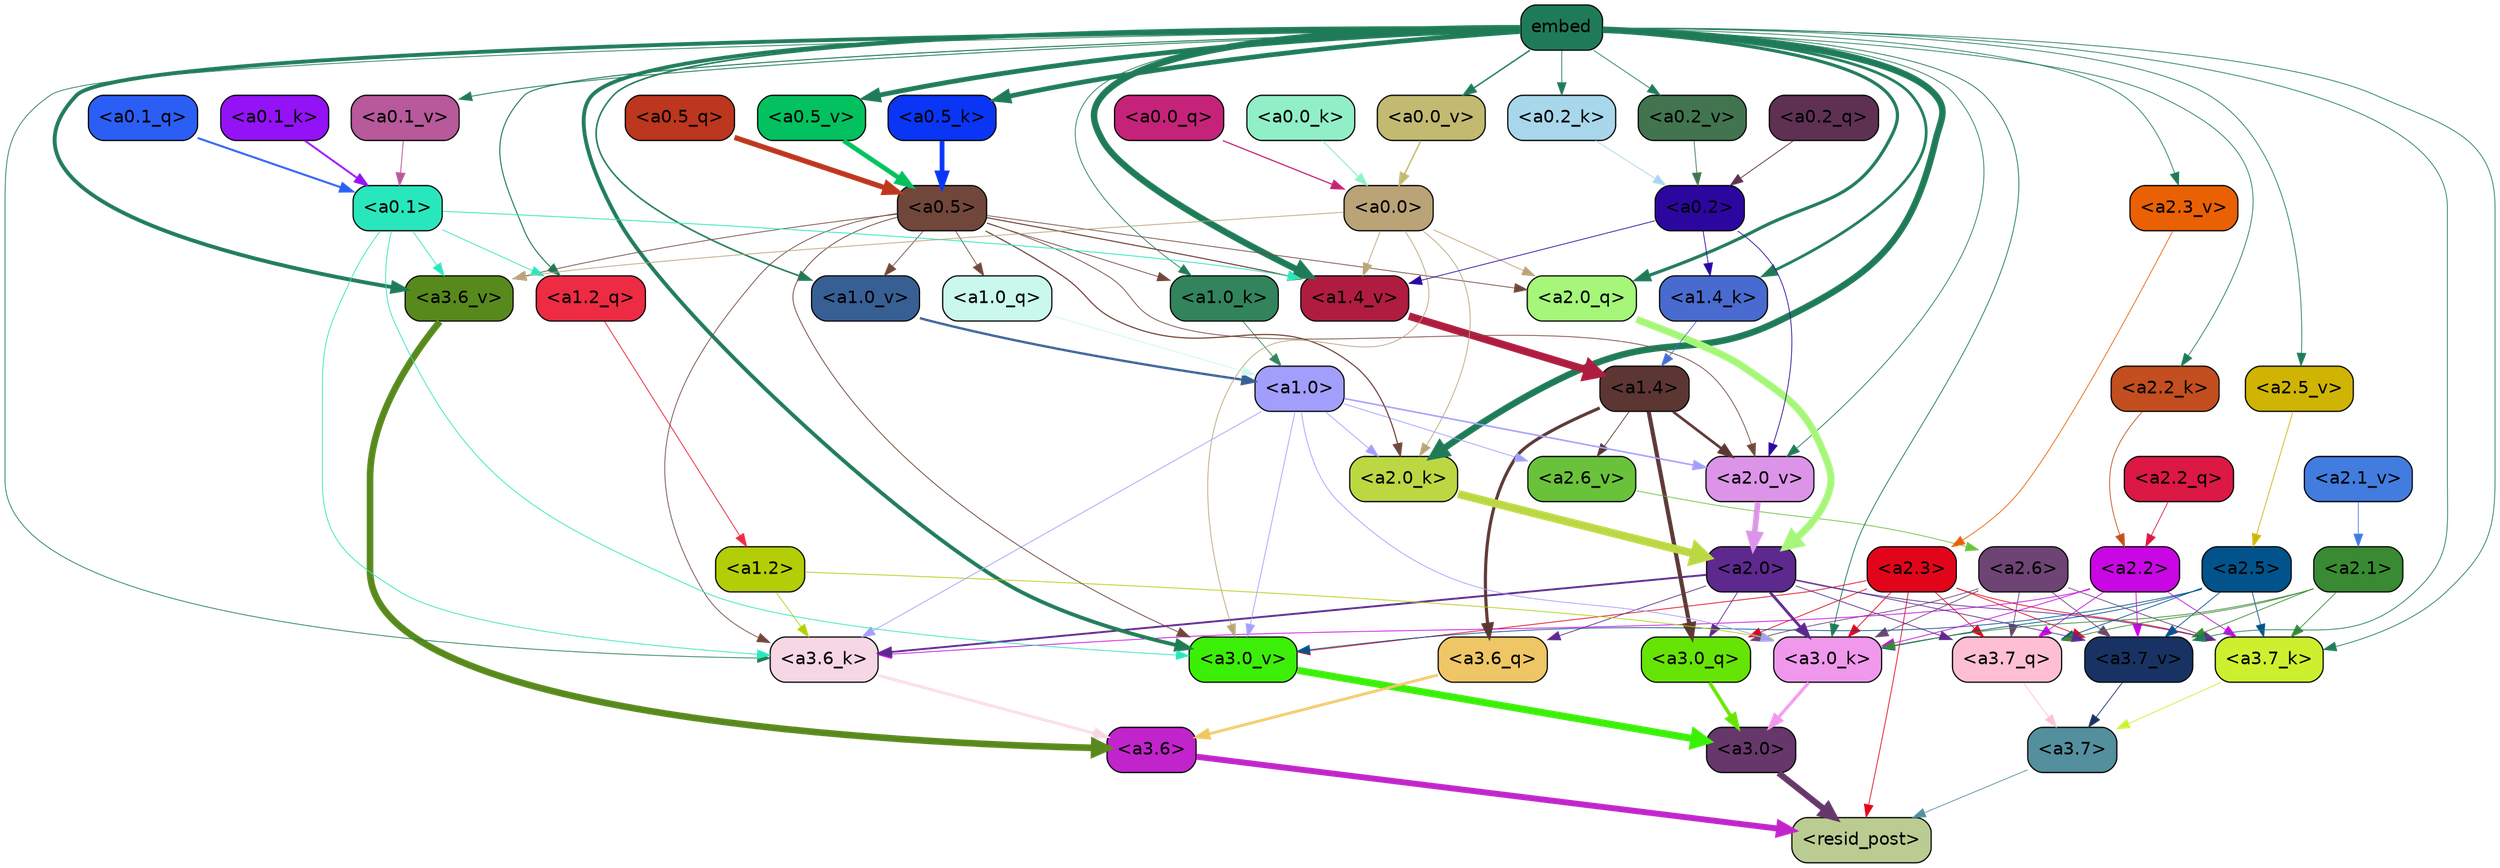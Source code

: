 strict digraph "" {
	graph [bgcolor=transparent,
		layout=dot,
		overlap=false,
		splines=true
	];
	"<a3.7>"	[color=black,
		fillcolor="#548f9e",
		fontname=Helvetica,
		shape=box,
		style="filled, rounded"];
	"<resid_post>"	[color=black,
		fillcolor="#bbcc92",
		fontname=Helvetica,
		shape=box,
		style="filled, rounded"];
	"<a3.7>" -> "<resid_post>"	[color="#548f9e",
		penwidth=0.6];
	"<a3.6>"	[color=black,
		fillcolor="#c124cb",
		fontname=Helvetica,
		shape=box,
		style="filled, rounded"];
	"<a3.6>" -> "<resid_post>"	[color="#c124cb",
		penwidth=4.7534414529800415];
	"<a3.0>"	[color=black,
		fillcolor="#66376a",
		fontname=Helvetica,
		shape=box,
		style="filled, rounded"];
	"<a3.0>" -> "<resid_post>"	[color="#66376a",
		penwidth=4.898576855659485];
	"<a2.3>"	[color=black,
		fillcolor="#e2051a",
		fontname=Helvetica,
		shape=box,
		style="filled, rounded"];
	"<a2.3>" -> "<resid_post>"	[color="#e2051a",
		penwidth=0.6];
	"<a3.7_q>"	[color=black,
		fillcolor="#febfd5",
		fontname=Helvetica,
		shape=box,
		style="filled, rounded"];
	"<a2.3>" -> "<a3.7_q>"	[color="#e2051a",
		penwidth=0.6];
	"<a3.0_q>"	[color=black,
		fillcolor="#66e406",
		fontname=Helvetica,
		shape=box,
		style="filled, rounded"];
	"<a2.3>" -> "<a3.0_q>"	[color="#e2051a",
		penwidth=0.6];
	"<a3.7_k>"	[color=black,
		fillcolor="#cdf02e",
		fontname=Helvetica,
		shape=box,
		style="filled, rounded"];
	"<a2.3>" -> "<a3.7_k>"	[color="#e2051a",
		penwidth=0.6];
	"<a3.0_k>"	[color=black,
		fillcolor="#f098ec",
		fontname=Helvetica,
		shape=box,
		style="filled, rounded"];
	"<a2.3>" -> "<a3.0_k>"	[color="#e2051a",
		penwidth=0.6];
	"<a3.7_v>"	[color=black,
		fillcolor="#183363",
		fontname=Helvetica,
		shape=box,
		style="filled, rounded"];
	"<a2.3>" -> "<a3.7_v>"	[color="#e2051a",
		penwidth=0.6];
	"<a3.0_v>"	[color=black,
		fillcolor="#3cef08",
		fontname=Helvetica,
		shape=box,
		style="filled, rounded"];
	"<a2.3>" -> "<a3.0_v>"	[color="#e2051a",
		penwidth=0.6];
	"<a3.7_q>" -> "<a3.7>"	[color="#febfd5",
		penwidth=0.6];
	"<a3.6_q>"	[color=black,
		fillcolor="#efc666",
		fontname=Helvetica,
		shape=box,
		style="filled, rounded"];
	"<a3.6_q>" -> "<a3.6>"	[color="#efc666",
		penwidth=2.160832464694977];
	"<a3.0_q>" -> "<a3.0>"	[color="#66e406",
		penwidth=2.870753765106201];
	"<a3.7_k>" -> "<a3.7>"	[color="#cdf02e",
		penwidth=0.6];
	"<a3.6_k>"	[color=black,
		fillcolor="#f6d7e4",
		fontname=Helvetica,
		shape=box,
		style="filled, rounded"];
	"<a3.6_k>" -> "<a3.6>"	[color="#f6d7e4",
		penwidth=2.13908451795578];
	"<a3.0_k>" -> "<a3.0>"	[color="#f098ec",
		penwidth=2.520303964614868];
	"<a3.7_v>" -> "<a3.7>"	[color="#183363",
		penwidth=0.6];
	"<a3.6_v>"	[color=black,
		fillcolor="#58891c",
		fontname=Helvetica,
		shape=box,
		style="filled, rounded"];
	"<a3.6_v>" -> "<a3.6>"	[color="#58891c",
		penwidth=5.297133803367615];
	"<a3.0_v>" -> "<a3.0>"	[color="#3cef08",
		penwidth=5.680712580680847];
	"<a2.6>"	[color=black,
		fillcolor="#6d4474",
		fontname=Helvetica,
		shape=box,
		style="filled, rounded"];
	"<a2.6>" -> "<a3.7_q>"	[color="#6d4474",
		penwidth=0.6];
	"<a2.6>" -> "<a3.0_q>"	[color="#6d4474",
		penwidth=0.6];
	"<a2.6>" -> "<a3.7_k>"	[color="#6d4474",
		penwidth=0.6];
	"<a2.6>" -> "<a3.0_k>"	[color="#6d4474",
		penwidth=0.6];
	"<a2.6>" -> "<a3.7_v>"	[color="#6d4474",
		penwidth=0.6];
	"<a2.5>"	[color=black,
		fillcolor="#02538b",
		fontname=Helvetica,
		shape=box,
		style="filled, rounded"];
	"<a2.5>" -> "<a3.7_q>"	[color="#02538b",
		penwidth=0.6];
	"<a2.5>" -> "<a3.7_k>"	[color="#02538b",
		penwidth=0.6];
	"<a2.5>" -> "<a3.0_k>"	[color="#02538b",
		penwidth=0.6];
	"<a2.5>" -> "<a3.7_v>"	[color="#02538b",
		penwidth=0.6];
	"<a2.5>" -> "<a3.0_v>"	[color="#02538b",
		penwidth=0.6];
	"<a2.2>"	[color=black,
		fillcolor="#c907e4",
		fontname=Helvetica,
		shape=box,
		style="filled, rounded"];
	"<a2.2>" -> "<a3.7_q>"	[color="#c907e4",
		penwidth=0.6];
	"<a2.2>" -> "<a3.7_k>"	[color="#c907e4",
		penwidth=0.6];
	"<a2.2>" -> "<a3.6_k>"	[color="#c907e4",
		penwidth=0.6];
	"<a2.2>" -> "<a3.0_k>"	[color="#c907e4",
		penwidth=0.6];
	"<a2.2>" -> "<a3.7_v>"	[color="#c907e4",
		penwidth=0.6];
	"<a2.1>"	[color=black,
		fillcolor="#398a32",
		fontname=Helvetica,
		shape=box,
		style="filled, rounded"];
	"<a2.1>" -> "<a3.7_q>"	[color="#398a32",
		penwidth=0.6];
	"<a2.1>" -> "<a3.7_k>"	[color="#398a32",
		penwidth=0.6];
	"<a2.1>" -> "<a3.0_k>"	[color="#398a32",
		penwidth=0.6];
	"<a2.1>" -> "<a3.7_v>"	[color="#398a32",
		penwidth=0.6];
	"<a2.0>"	[color=black,
		fillcolor="#5d298e",
		fontname=Helvetica,
		shape=box,
		style="filled, rounded"];
	"<a2.0>" -> "<a3.7_q>"	[color="#5d298e",
		penwidth=0.6];
	"<a2.0>" -> "<a3.6_q>"	[color="#5d298e",
		penwidth=0.6];
	"<a2.0>" -> "<a3.0_q>"	[color="#5d298e",
		penwidth=0.6];
	"<a2.0>" -> "<a3.7_k>"	[color="#5d298e",
		penwidth=0.6];
	"<a2.0>" -> "<a3.6_k>"	[color="#5d298e",
		penwidth=1.4957321882247925];
	"<a2.0>" -> "<a3.0_k>"	[color="#5d298e",
		penwidth=2.18752121925354];
	"<a2.0>" -> "<a3.7_v>"	[color="#5d298e",
		penwidth=0.6];
	"<a1.4>"	[color=black,
		fillcolor="#5b3633",
		fontname=Helvetica,
		shape=box,
		style="filled, rounded"];
	"<a1.4>" -> "<a3.6_q>"	[color="#5b3633",
		penwidth=2.4829938411712646];
	"<a1.4>" -> "<a3.0_q>"	[color="#5b3633",
		penwidth=3.299744725227356];
	"<a2.6_v>"	[color=black,
		fillcolor="#6ac23b",
		fontname=Helvetica,
		shape=box,
		style="filled, rounded"];
	"<a1.4>" -> "<a2.6_v>"	[color="#5b3633",
		penwidth=0.6];
	"<a2.0_v>"	[color=black,
		fillcolor="#dc94e8",
		fontname=Helvetica,
		shape=box,
		style="filled, rounded"];
	"<a1.4>" -> "<a2.0_v>"	[color="#5b3633",
		penwidth=2.092592429369688];
	embed	[color=black,
		fillcolor="#1f7b57",
		fontname=Helvetica,
		shape=box,
		style="filled, rounded"];
	embed -> "<a3.7_k>"	[color="#1f7b57",
		penwidth=0.6];
	embed -> "<a3.6_k>"	[color="#1f7b57",
		penwidth=0.6];
	embed -> "<a3.0_k>"	[color="#1f7b57",
		penwidth=0.6394047290086746];
	embed -> "<a3.7_v>"	[color="#1f7b57",
		penwidth=0.6];
	embed -> "<a3.6_v>"	[color="#1f7b57",
		penwidth=3.067279100418091];
	embed -> "<a3.0_v>"	[color="#1f7b57",
		penwidth=3.0212591886520386];
	"<a2.0_q>"	[color=black,
		fillcolor="#a5f679",
		fontname=Helvetica,
		shape=box,
		style="filled, rounded"];
	embed -> "<a2.0_q>"	[color="#1f7b57",
		penwidth=2.5355080366134644];
	"<a2.2_k>"	[color=black,
		fillcolor="#c34e1f",
		fontname=Helvetica,
		shape=box,
		style="filled, rounded"];
	embed -> "<a2.2_k>"	[color="#1f7b57",
		penwidth=0.6];
	"<a2.0_k>"	[color=black,
		fillcolor="#bbd843",
		fontname=Helvetica,
		shape=box,
		style="filled, rounded"];
	embed -> "<a2.0_k>"	[color="#1f7b57",
		penwidth=5.2180726528167725];
	"<a2.5_v>"	[color=black,
		fillcolor="#cfb404",
		fontname=Helvetica,
		shape=box,
		style="filled, rounded"];
	embed -> "<a2.5_v>"	[color="#1f7b57",
		penwidth=0.6];
	"<a2.3_v>"	[color=black,
		fillcolor="#ea6004",
		fontname=Helvetica,
		shape=box,
		style="filled, rounded"];
	embed -> "<a2.3_v>"	[color="#1f7b57",
		penwidth=0.6];
	embed -> "<a2.0_v>"	[color="#1f7b57",
		penwidth=0.6];
	"<a1.2_q>"	[color=black,
		fillcolor="#ed2b42",
		fontname=Helvetica,
		shape=box,
		style="filled, rounded"];
	embed -> "<a1.2_q>"	[color="#1f7b57",
		penwidth=0.8094894886016846];
	"<a1.4_k>"	[color=black,
		fillcolor="#496bcf",
		fontname=Helvetica,
		shape=box,
		style="filled, rounded"];
	embed -> "<a1.4_k>"	[color="#1f7b57",
		penwidth=2.1732678413391113];
	"<a1.0_k>"	[color=black,
		fillcolor="#31845b",
		fontname=Helvetica,
		shape=box,
		style="filled, rounded"];
	embed -> "<a1.0_k>"	[color="#1f7b57",
		penwidth=0.6];
	"<a1.4_v>"	[color=black,
		fillcolor="#af1c3f",
		fontname=Helvetica,
		shape=box,
		style="filled, rounded"];
	embed -> "<a1.4_v>"	[color="#1f7b57",
		penwidth=5.162249565124512];
	"<a1.0_v>"	[color=black,
		fillcolor="#375f94",
		fontname=Helvetica,
		shape=box,
		style="filled, rounded"];
	embed -> "<a1.0_v>"	[color="#1f7b57",
		penwidth=1.26457279920578];
	"<a0.5_k>"	[color=black,
		fillcolor="#0a35f5",
		fontname=Helvetica,
		shape=box,
		style="filled, rounded"];
	embed -> "<a0.5_k>"	[color="#1f7b57",
		penwidth=3.7953668534755707];
	"<a0.2_k>"	[color=black,
		fillcolor="#a8d7eb",
		fontname=Helvetica,
		shape=box,
		style="filled, rounded"];
	embed -> "<a0.2_k>"	[color="#1f7b57",
		penwidth=0.6];
	"<a0.5_v>"	[color=black,
		fillcolor="#03c15e",
		fontname=Helvetica,
		shape=box,
		style="filled, rounded"];
	embed -> "<a0.5_v>"	[color="#1f7b57",
		penwidth=3.8054766058921814];
	"<a0.2_v>"	[color=black,
		fillcolor="#42744f",
		fontname=Helvetica,
		shape=box,
		style="filled, rounded"];
	embed -> "<a0.2_v>"	[color="#1f7b57",
		penwidth=0.6];
	"<a0.1_v>"	[color=black,
		fillcolor="#b7599a",
		fontname=Helvetica,
		shape=box,
		style="filled, rounded"];
	embed -> "<a0.1_v>"	[color="#1f7b57",
		penwidth=0.6855058670043945];
	"<a0.0_v>"	[color=black,
		fillcolor="#c2ba71",
		fontname=Helvetica,
		shape=box,
		style="filled, rounded"];
	embed -> "<a0.0_v>"	[color="#1f7b57",
		penwidth=1.1353206634521484];
	"<a1.2>"	[color=black,
		fillcolor="#b3ce07",
		fontname=Helvetica,
		shape=box,
		style="filled, rounded"];
	"<a1.2>" -> "<a3.6_k>"	[color="#b3ce07",
		penwidth=0.6];
	"<a1.2>" -> "<a3.0_k>"	[color="#b3ce07",
		penwidth=0.6];
	"<a1.0>"	[color=black,
		fillcolor="#a29efc",
		fontname=Helvetica,
		shape=box,
		style="filled, rounded"];
	"<a1.0>" -> "<a3.6_k>"	[color="#a29efc",
		penwidth=0.6];
	"<a1.0>" -> "<a3.0_k>"	[color="#a29efc",
		penwidth=0.6];
	"<a1.0>" -> "<a3.0_v>"	[color="#a29efc",
		penwidth=0.6];
	"<a1.0>" -> "<a2.0_k>"	[color="#a29efc",
		penwidth=0.6];
	"<a1.0>" -> "<a2.6_v>"	[color="#a29efc",
		penwidth=0.6];
	"<a1.0>" -> "<a2.0_v>"	[color="#a29efc",
		penwidth=1.2132605910301208];
	"<a0.5>"	[color=black,
		fillcolor="#71473b",
		fontname=Helvetica,
		shape=box,
		style="filled, rounded"];
	"<a0.5>" -> "<a3.6_k>"	[color="#71473b",
		penwidth=0.6];
	"<a0.5>" -> "<a3.6_v>"	[color="#71473b",
		penwidth=0.6];
	"<a0.5>" -> "<a3.0_v>"	[color="#71473b",
		penwidth=0.648682102560997];
	"<a0.5>" -> "<a2.0_q>"	[color="#71473b",
		penwidth=0.6];
	"<a0.5>" -> "<a2.0_k>"	[color="#71473b",
		penwidth=0.9236047863960266];
	"<a0.5>" -> "<a2.0_v>"	[color="#71473b",
		penwidth=0.6];
	"<a1.0_q>"	[color=black,
		fillcolor="#caf8ec",
		fontname=Helvetica,
		shape=box,
		style="filled, rounded"];
	"<a0.5>" -> "<a1.0_q>"	[color="#71473b",
		penwidth=0.6];
	"<a0.5>" -> "<a1.0_k>"	[color="#71473b",
		penwidth=0.6];
	"<a0.5>" -> "<a1.4_v>"	[color="#71473b",
		penwidth=0.8783596754074097];
	"<a0.5>" -> "<a1.0_v>"	[color="#71473b",
		penwidth=0.6];
	"<a0.1>"	[color=black,
		fillcolor="#29e7bd",
		fontname=Helvetica,
		shape=box,
		style="filled, rounded"];
	"<a0.1>" -> "<a3.6_k>"	[color="#29e7bd",
		penwidth=0.6];
	"<a0.1>" -> "<a3.6_v>"	[color="#29e7bd",
		penwidth=0.6];
	"<a0.1>" -> "<a3.0_v>"	[color="#29e7bd",
		penwidth=0.6];
	"<a0.1>" -> "<a1.2_q>"	[color="#29e7bd",
		penwidth=0.6];
	"<a0.1>" -> "<a1.4_v>"	[color="#29e7bd",
		penwidth=0.6490728855133057];
	"<a0.0>"	[color=black,
		fillcolor="#baa377",
		fontname=Helvetica,
		shape=box,
		style="filled, rounded"];
	"<a0.0>" -> "<a3.6_v>"	[color="#baa377",
		penwidth=0.6];
	"<a0.0>" -> "<a3.0_v>"	[color="#baa377",
		penwidth=0.6];
	"<a0.0>" -> "<a2.0_q>"	[color="#baa377",
		penwidth=0.6];
	"<a0.0>" -> "<a2.0_k>"	[color="#baa377",
		penwidth=0.6];
	"<a0.0>" -> "<a1.4_v>"	[color="#baa377",
		penwidth=0.6];
	"<a2.2_q>"	[color=black,
		fillcolor="#dc1845",
		fontname=Helvetica,
		shape=box,
		style="filled, rounded"];
	"<a2.2_q>" -> "<a2.2>"	[color="#dc1845",
		penwidth=0.6];
	"<a2.0_q>" -> "<a2.0>"	[color="#a5f679",
		penwidth=5.681910276412964];
	"<a2.2_k>" -> "<a2.2>"	[color="#c34e1f",
		penwidth=0.6];
	"<a2.0_k>" -> "<a2.0>"	[color="#bbd843",
		penwidth=6.447777509689331];
	"<a2.6_v>" -> "<a2.6>"	[color="#6ac23b",
		penwidth=0.6];
	"<a2.5_v>" -> "<a2.5>"	[color="#cfb404",
		penwidth=0.6];
	"<a2.3_v>" -> "<a2.3>"	[color="#ea6004",
		penwidth=0.6];
	"<a2.1_v>"	[color=black,
		fillcolor="#427cdf",
		fontname=Helvetica,
		shape=box,
		style="filled, rounded"];
	"<a2.1_v>" -> "<a2.1>"	[color="#427cdf",
		penwidth=0.6];
	"<a2.0_v>" -> "<a2.0>"	[color="#dc94e8",
		penwidth=4.5695202350616455];
	"<a0.2>"	[color=black,
		fillcolor="#2b079f",
		fontname=Helvetica,
		shape=box,
		style="filled, rounded"];
	"<a0.2>" -> "<a2.0_v>"	[color="#2b079f",
		penwidth=0.6];
	"<a0.2>" -> "<a1.4_k>"	[color="#2b079f",
		penwidth=0.6];
	"<a0.2>" -> "<a1.4_v>"	[color="#2b079f",
		penwidth=0.6];
	"<a1.2_q>" -> "<a1.2>"	[color="#ed2b42",
		penwidth=0.6769798994064331];
	"<a1.0_q>" -> "<a1.0>"	[color="#caf8ec",
		penwidth=0.6];
	"<a1.4_k>" -> "<a1.4>"	[color="#496bcf",
		penwidth=0.6];
	"<a1.0_k>" -> "<a1.0>"	[color="#31845b",
		penwidth=0.6];
	"<a1.4_v>" -> "<a1.4>"	[color="#af1c3f",
		penwidth=6.016597509384155];
	"<a1.0_v>" -> "<a1.0>"	[color="#375f94",
		penwidth=1.8562973737716675];
	"<a0.5_q>"	[color=black,
		fillcolor="#bd361e",
		fontname=Helvetica,
		shape=box,
		style="filled, rounded"];
	"<a0.5_q>" -> "<a0.5>"	[color="#bd361e",
		penwidth=4.176325984299183];
	"<a0.2_q>"	[color=black,
		fillcolor="#5e3153",
		fontname=Helvetica,
		shape=box,
		style="filled, rounded"];
	"<a0.2_q>" -> "<a0.2>"	[color="#5e3153",
		penwidth=0.6484866142272949];
	"<a0.1_q>"	[color=black,
		fillcolor="#2b5ef5",
		fontname=Helvetica,
		shape=box,
		style="filled, rounded"];
	"<a0.1_q>" -> "<a0.1>"	[color="#2b5ef5",
		penwidth=1.571044921875];
	"<a0.0_q>"	[color=black,
		fillcolor="#c52379",
		fontname=Helvetica,
		shape=box,
		style="filled, rounded"];
	"<a0.0_q>" -> "<a0.0>"	[color="#c52379",
		penwidth=0.9426424503326416];
	"<a0.5_k>" -> "<a0.5>"	[color="#0a35f5",
		penwidth=3.7953722774982452];
	"<a0.2_k>" -> "<a0.2>"	[color="#a8d7eb",
		penwidth=0.6];
	"<a0.1_k>"	[color=black,
		fillcolor="#9412f6",
		fontname=Helvetica,
		shape=box,
		style="filled, rounded"];
	"<a0.1_k>" -> "<a0.1>"	[color="#9412f6",
		penwidth=1.483607530593872];
	"<a0.0_k>"	[color=black,
		fillcolor="#91efc7",
		fontname=Helvetica,
		shape=box,
		style="filled, rounded"];
	"<a0.0_k>" -> "<a0.0>"	[color="#91efc7",
		penwidth=0.8216795921325684];
	"<a0.5_v>" -> "<a0.5>"	[color="#03c15e",
		penwidth=3.805475652217865];
	"<a0.2_v>" -> "<a0.2>"	[color="#42744f",
		penwidth=0.6];
	"<a0.1_v>" -> "<a0.1>"	[color="#b7599a",
		penwidth=0.6855120658874512];
	"<a0.0_v>" -> "<a0.0>"	[color="#c2ba71",
		penwidth=1.1353182792663574];
}
